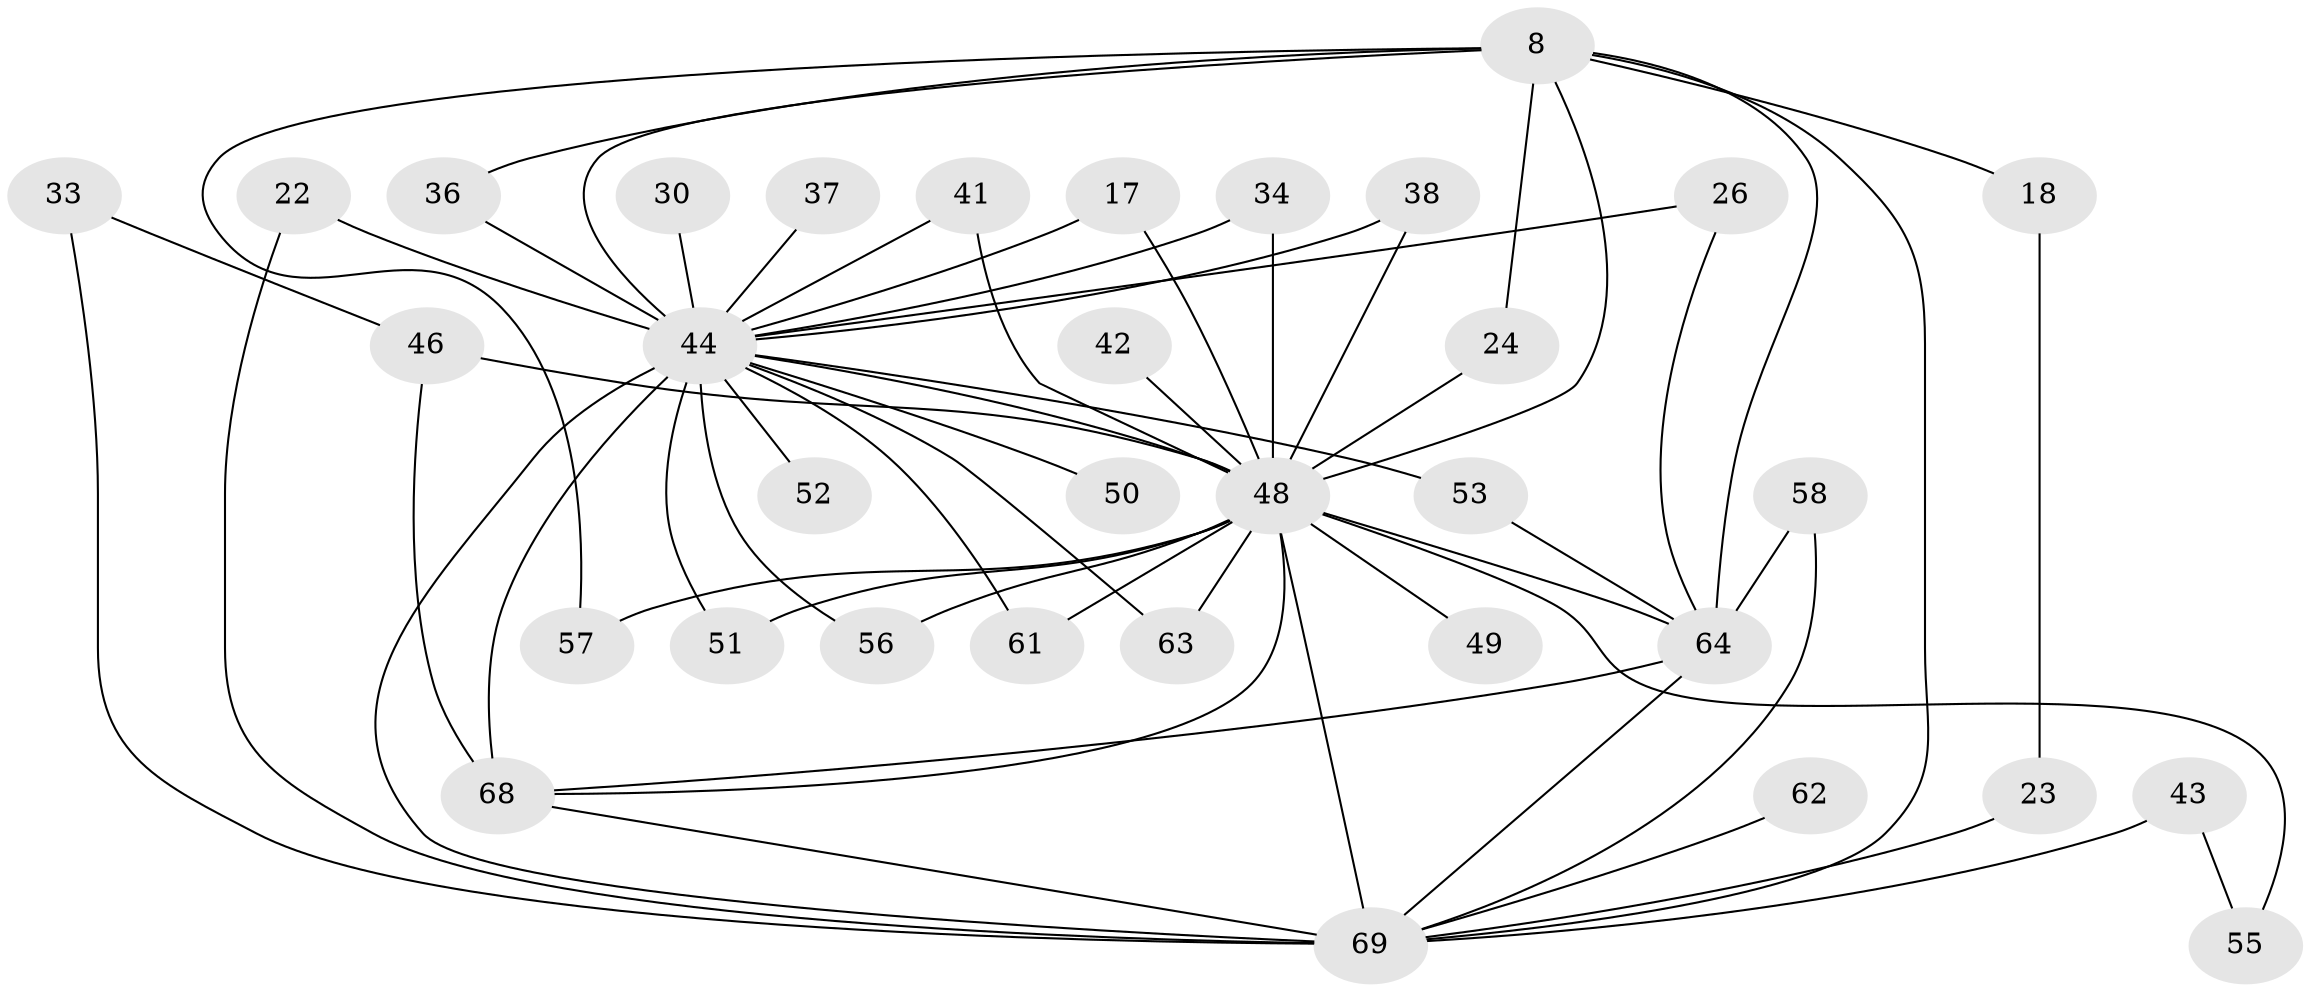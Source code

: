 // original degree distribution, {15: 0.043478260869565216, 19: 0.014492753623188406, 12: 0.014492753623188406, 20: 0.028985507246376812, 17: 0.014492753623188406, 13: 0.014492753623188406, 26: 0.014492753623188406, 4: 0.043478260869565216, 5: 0.08695652173913043, 2: 0.5507246376811594, 3: 0.17391304347826086}
// Generated by graph-tools (version 1.1) at 2025/44/03/09/25 04:44:55]
// undirected, 34 vertices, 60 edges
graph export_dot {
graph [start="1"]
  node [color=gray90,style=filled];
  8 [super="+4"];
  17;
  18;
  22;
  23;
  24;
  26;
  30;
  33;
  34;
  36;
  37;
  38;
  41 [super="+31"];
  42 [super="+21"];
  43;
  44 [super="+32+10+7"];
  46 [super="+28+11"];
  48 [super="+12+9+14"];
  49;
  50;
  51;
  52;
  53;
  55;
  56;
  57;
  58;
  61 [super="+47+54"];
  62;
  63;
  64 [super="+60+40+29"];
  68 [super="+67+65+66"];
  69 [super="+45+6"];
  8 -- 18 [weight=2];
  8 -- 36;
  8 -- 57;
  8 -- 24;
  8 -- 69 [weight=4];
  8 -- 48 [weight=4];
  8 -- 64;
  8 -- 44 [weight=9];
  17 -- 48;
  17 -- 44;
  18 -- 23;
  22 -- 69;
  22 -- 44;
  23 -- 69;
  24 -- 48;
  26 -- 64;
  26 -- 44;
  30 -- 44 [weight=2];
  33 -- 46;
  33 -- 69;
  34 -- 48;
  34 -- 44;
  36 -- 44;
  37 -- 44 [weight=2];
  38 -- 48;
  38 -- 44;
  41 -- 48;
  41 -- 44 [weight=2];
  42 -- 48 [weight=3];
  43 -- 55;
  43 -- 69 [weight=2];
  44 -- 69 [weight=10];
  44 -- 52 [weight=2];
  44 -- 48 [weight=11];
  44 -- 53;
  44 -- 61 [weight=4];
  44 -- 63;
  44 -- 68 [weight=5];
  44 -- 50 [weight=2];
  44 -- 51;
  44 -- 56;
  46 -- 48 [weight=3];
  46 -- 68;
  48 -- 57;
  48 -- 64 [weight=6];
  48 -- 69 [weight=5];
  48 -- 49;
  48 -- 51;
  48 -- 55;
  48 -- 56;
  48 -- 63;
  48 -- 61;
  48 -- 68;
  53 -- 64;
  58 -- 69;
  58 -- 64;
  62 -- 69 [weight=2];
  64 -- 69;
  64 -- 68;
  68 -- 69 [weight=3];
}
